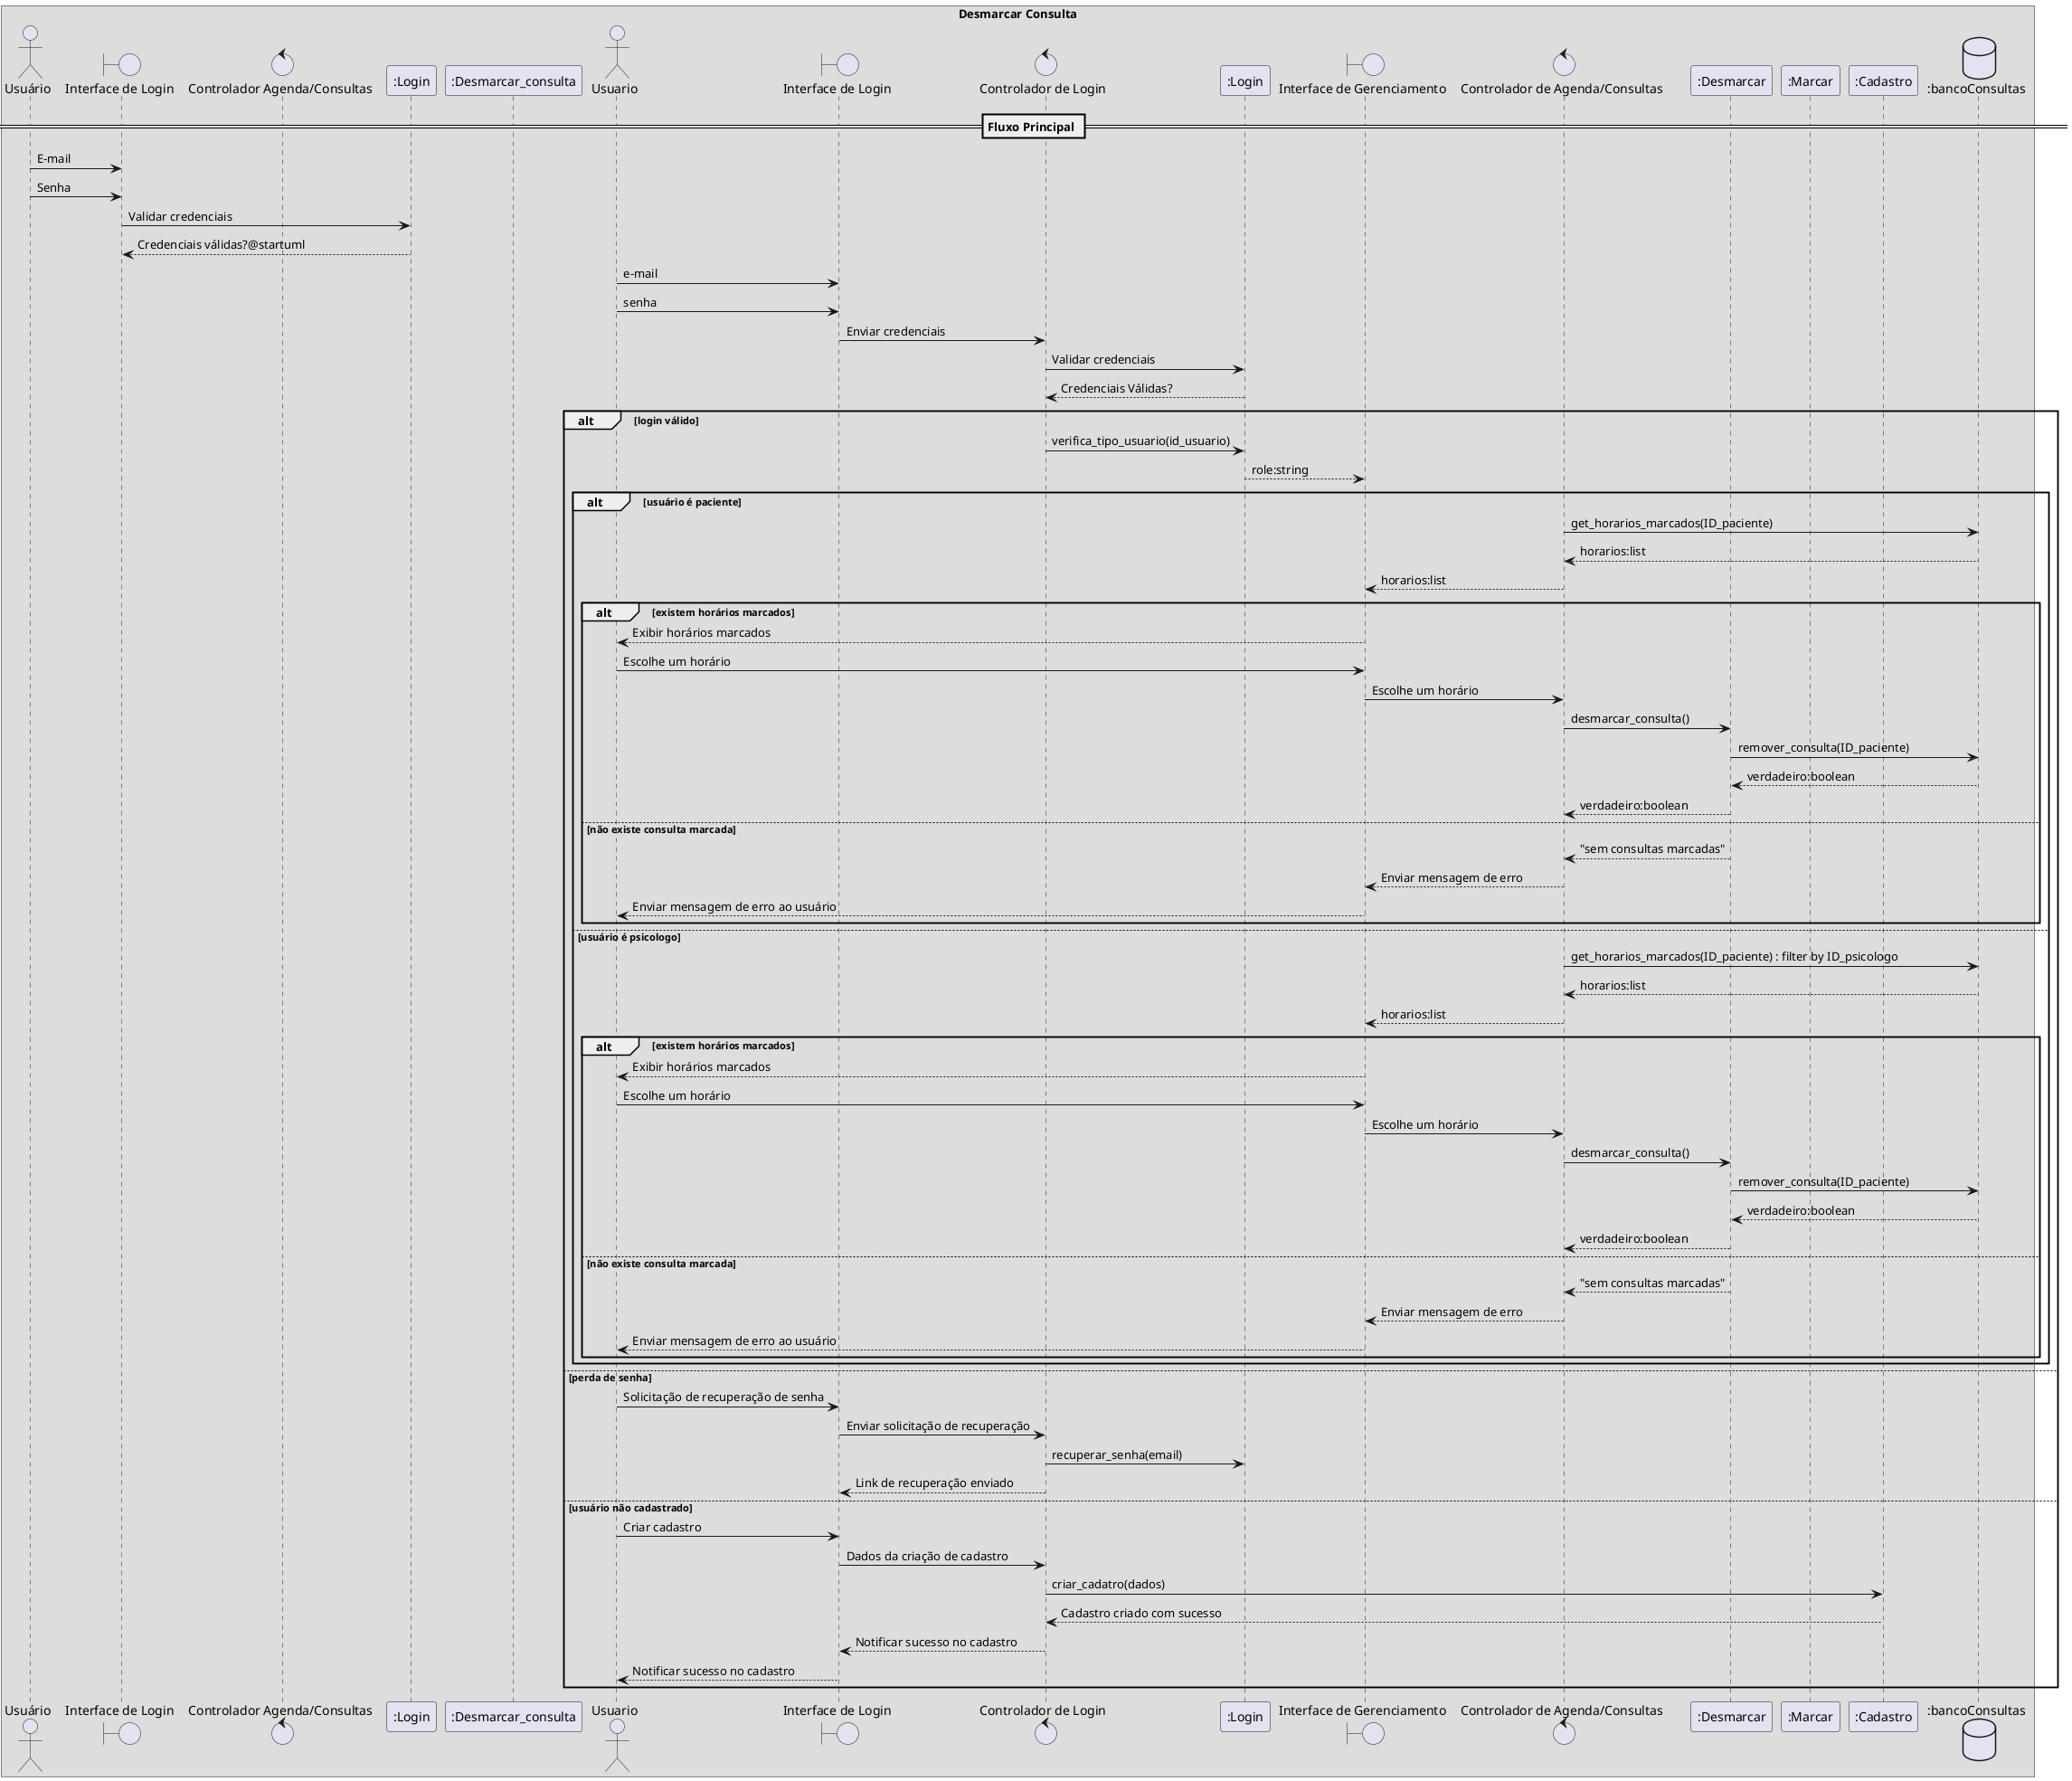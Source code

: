 Utilize como base o código abaixo:
Código do Plant UML:
@startuml
box "Desmarcar Consulta" 
    actor Usuário
    boundary "Interface de Login" as Login
    control "Controlador Agenda/Consultas" as Controlador
    participant ":Login" as ModuloLogin
    participant ":Desmarcar_consulta" as Modulo

    == Fluxo Principal ==
    Usuário -> Login : E-mail
    Usuário -> Login : Senha
    Login -> ModuloLogin : Validar credenciais
    ModuloLogin --> Login : Credenciais válidas?@startuml
actor Usuario as Foo1
boundary "Interface de Login" as Foo2
control "Controlador de Login" as FooCtrl
participant ":Login" as Foo3
boundary "Interface de Gerenciamento" as Foo9
control "Controlador de Agenda/Consultas" as Foo4
participant ":Desmarcar" as Foo5
participant ":Marcar" as Foo8
participant ":Cadastro" as Foo6
database ":bancoConsultas" as Foo7

Foo1 -> Foo2 : e-mail
Foo1 -> Foo2 : senha
Foo2 -> FooCtrl : Enviar credenciais
FooCtrl -> Foo3 : Validar credenciais
FooCtrl <-- Foo3 : Credenciais Válidas?

alt login válido

    FooCtrl -> Foo3: verifica_tipo_usuario(id_usuario)
    Foo3 --> Foo9 : role:string

    alt usuário é paciente
        Foo4 -> Foo7 : get_horarios_marcados(ID_paciente)
        Foo7 --> Foo4 : horarios:list
        Foo4 --> Foo9 : horarios:list

        alt existem horários marcados

            Foo9 --> Foo1 : Exibir horários marcados

            Foo1 -> Foo9 : Escolhe um horário
            Foo9 -> Foo4 : Escolhe um horário
            Foo4 -> Foo5 : desmarcar_consulta()
            Foo5 -> Foo7 : remover_consulta(ID_paciente)
            Foo7 --> Foo5 : verdadeiro:boolean
            Foo5 --> Foo4 : verdadeiro:boolean

        else não existe consulta marcada
            Foo5 --> Foo4 : "sem consultas marcadas"
            Foo4 --> Foo9 : Enviar mensagem de erro
            Foo9 --> Foo1 : Enviar mensagem de erro ao usuário

        end

    else usuário é psicologo

        Foo4 -> Foo7 : get_horarios_marcados(ID_paciente) : filter by ID_psicologo
        Foo7 --> Foo4 : horarios:list
        Foo4 --> Foo9 : horarios:list

        alt existem horários marcados

            Foo9 --> Foo1 : Exibir horários marcados

            Foo1 -> Foo9 : Escolhe um horário
            Foo9 -> Foo4 : Escolhe um horário
            Foo4 -> Foo5 : desmarcar_consulta()
            Foo5 -> Foo7 : remover_consulta(ID_paciente)
            Foo7 --> Foo5 : verdadeiro:boolean
            Foo5 --> Foo4 : verdadeiro:boolean
            
        else não existe consulta marcada
            Foo5 --> Foo4 : "sem consultas marcadas"
            Foo4 --> Foo9 : Enviar mensagem de erro
            Foo9 --> Foo1 : Enviar mensagem de erro ao usuário

        end

    end




else perda de senha

    Foo1 -> Foo2 : Solicitação de recuperação de senha
    Foo2 -> FooCtrl : Enviar solicitação de recuperação
    FooCtrl -> Foo3 : recuperar_senha(email)
    FooCtrl --> Foo2 : Link de recuperação enviado

else usuário não cadastrado

    Foo1 -> Foo2 : Criar cadastro
    Foo2 -> FooCtrl : Dados da criação de cadastro
    FooCtrl -> Foo6 : criar_cadatro(dados)
    Foo6 --> FooCtrl : Cadastro criado com sucesso
    FooCtrl --> Foo2 : Notificar sucesso no cadastro
    Foo2 --> Foo1 : Notificar sucesso no cadastro

end
@enduml

    alt Recuperação de senha necessária
        Usuário -> Login : Solicitação de recuperação de senha
        Login -> ModuloLogin : Recuperar senha
        ModuloLogin --> Login : Link de recuperação enviado
    else Login bem-sucedido
        Login -> Controlador : ID da conta
        Controlador -> Modulo : validar_ID(string)
        Modulo --> Controlador : Verdadeiro(string)

        Controlador -> Modulo : verificar_horario_marcado(int, ID)
        Modulo --> Controlador : Horário válido?

        alt Horário válido
            Controlador -> Modulo : Desmarcar_consulta(int)
            Modulo --> Controlador : Verdadeiro(int)
            Controlador -> Usuário : Confirmação da consulta desmarcada
        else Horário inválido
            Controlador -> Usuário : Mensagem: "Nenhuma consulta marcada neste horário"
        end
    end
end box
@enduml